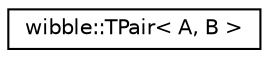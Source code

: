 digraph G
{
  edge [fontname="Helvetica",fontsize="10",labelfontname="Helvetica",labelfontsize="10"];
  node [fontname="Helvetica",fontsize="10",shape=record];
  rankdir="LR";
  Node1 [label="wibble::TPair\< A, B \>",height=0.2,width=0.4,color="black", fillcolor="white", style="filled",URL="$structwibble_1_1TPair.html"];
}
